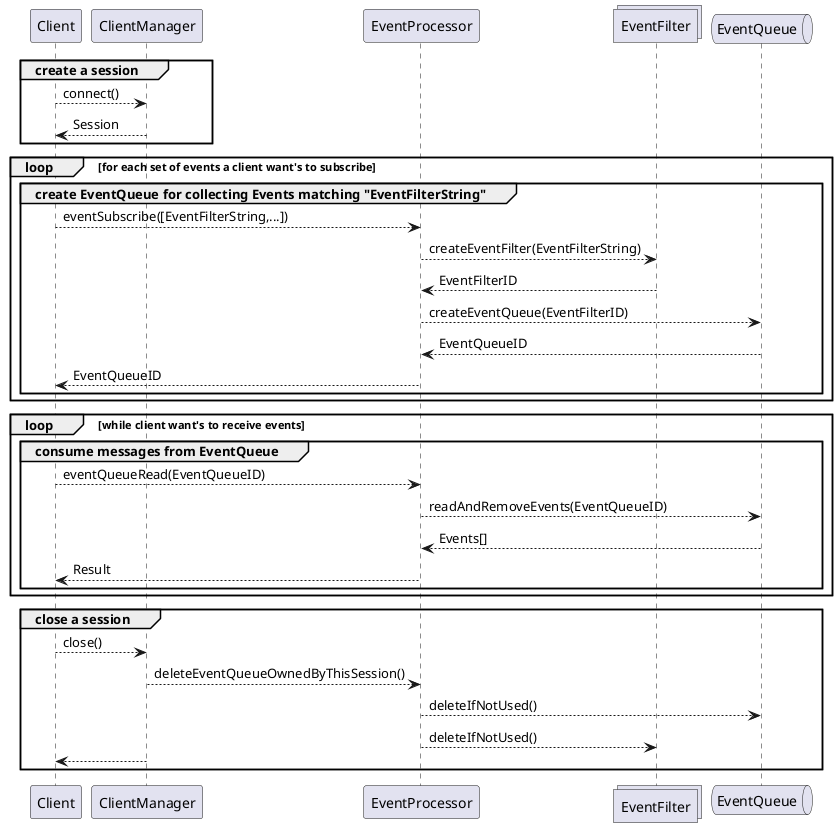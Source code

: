 @startuml

participant Client
participant ClientManager
participant EventProcessor
collections EventFilter
queue EventQueue


group create a session
  Client --> ClientManager : connect()
  Client <-- ClientManager : Session
end

loop for each set of events a client want's to subscribe
  group create EventQueue for collecting Events matching "EventFilterString"
    Client --> EventProcessor : eventSubscribe([EventFilterString,...])
    EventProcessor --> EventFilter : createEventFilter(EventFilterString)
    EventProcessor <-- EventFilter : EventFilterID
    EventProcessor --> EventQueue : createEventQueue(EventFilterID)
    EventProcessor <-- EventQueue : EventQueueID
    Client <-- EventProcessor : EventQueueID
  end
end

loop while client want's to receive events
  group consume messages from EventQueue
    Client --> EventProcessor : eventQueueRead(EventQueueID)
    EventProcessor --> EventQueue : readAndRemoveEvents(EventQueueID)
    EventProcessor <-- EventQueue : Events[]
    Client <-- EventProcessor : Result
  end
end

group close a session
  Client --> ClientManager : close()
  ClientManager --> EventProcessor : deleteEventQueueOwnedByThisSession()
  EventProcessor --> EventQueue : deleteIfNotUsed()
  EventProcessor --> EventFilter : deleteIfNotUsed()
  Client <-- ClientManager :
end
@enduml


